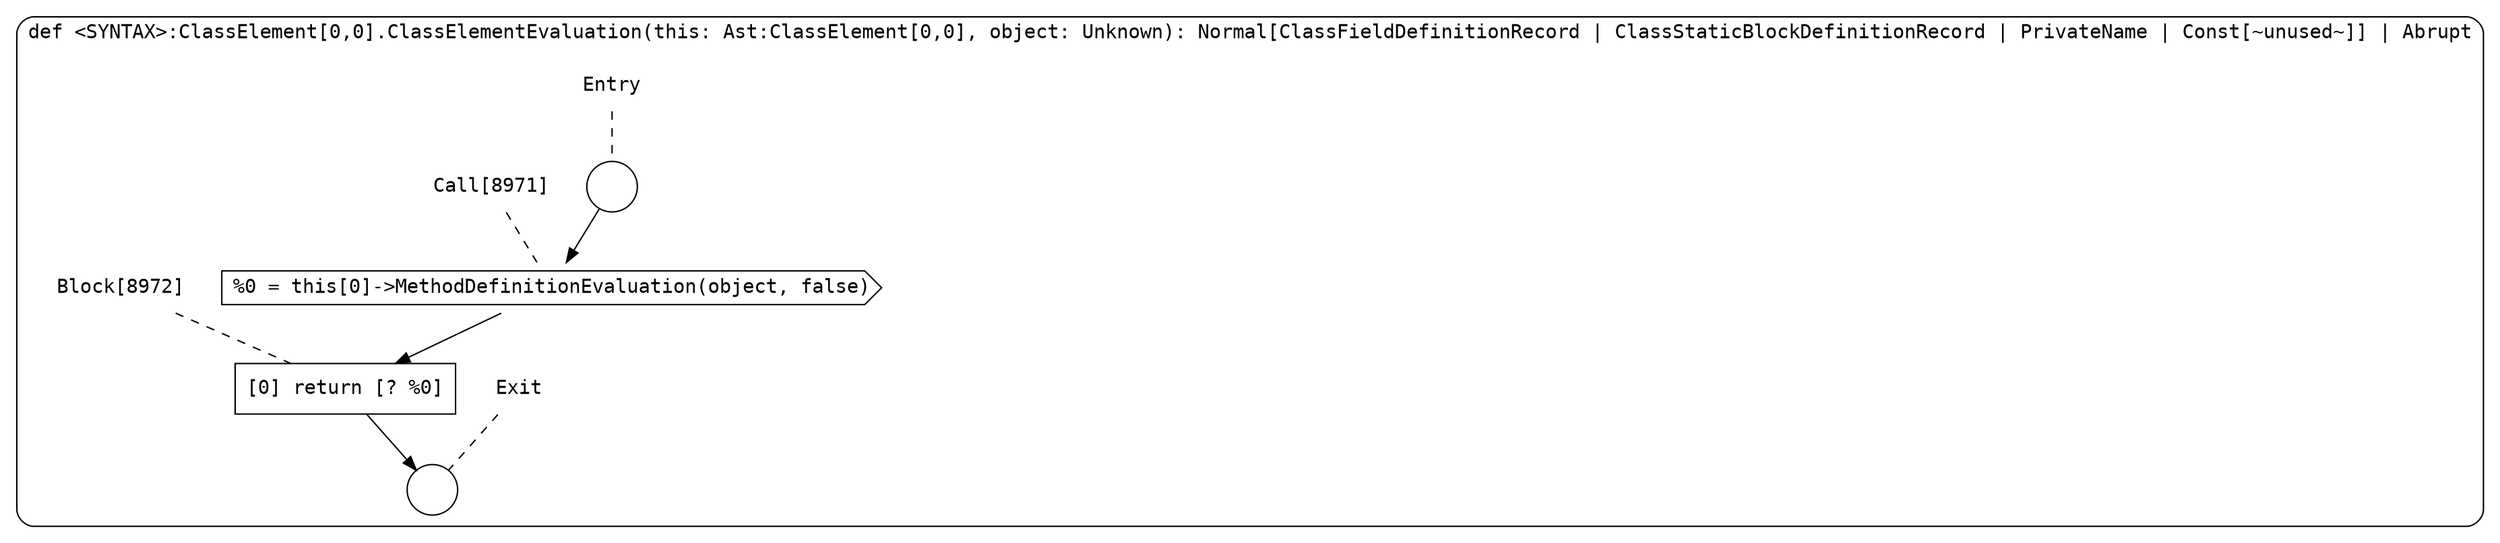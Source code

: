 digraph {
  graph [fontname = "Consolas"]
  node [fontname = "Consolas"]
  edge [fontname = "Consolas"]
  subgraph cluster1685 {
    label = "def <SYNTAX>:ClassElement[0,0].ClassElementEvaluation(this: Ast:ClassElement[0,0], object: Unknown): Normal[ClassFieldDefinitionRecord | ClassStaticBlockDefinitionRecord | PrivateName | Const[~unused~]] | Abrupt"
    style = rounded
    cluster1685_entry_name [shape=none, label=<<font color="black">Entry</font>>]
    cluster1685_entry_name -> cluster1685_entry [arrowhead=none, color="black", style=dashed]
    cluster1685_entry [shape=circle label=" " color="black" fillcolor="white" style=filled]
    cluster1685_entry -> node8971 [color="black"]
    cluster1685_exit_name [shape=none, label=<<font color="black">Exit</font>>]
    cluster1685_exit_name -> cluster1685_exit [arrowhead=none, color="black", style=dashed]
    cluster1685_exit [shape=circle label=" " color="black" fillcolor="white" style=filled]
    node8971_name [shape=none, label=<<font color="black">Call[8971]</font>>]
    node8971_name -> node8971 [arrowhead=none, color="black", style=dashed]
    node8971 [shape=cds, label=<<font color="black">%0 = this[0]-&gt;MethodDefinitionEvaluation(object, false)</font>> color="black" fillcolor="white", style=filled]
    node8971 -> node8972 [color="black"]
    node8972_name [shape=none, label=<<font color="black">Block[8972]</font>>]
    node8972_name -> node8972 [arrowhead=none, color="black", style=dashed]
    node8972 [shape=box, label=<<font color="black">[0] return [? %0]<BR ALIGN="LEFT"/></font>> color="black" fillcolor="white", style=filled]
    node8972 -> cluster1685_exit [color="black"]
  }
}
